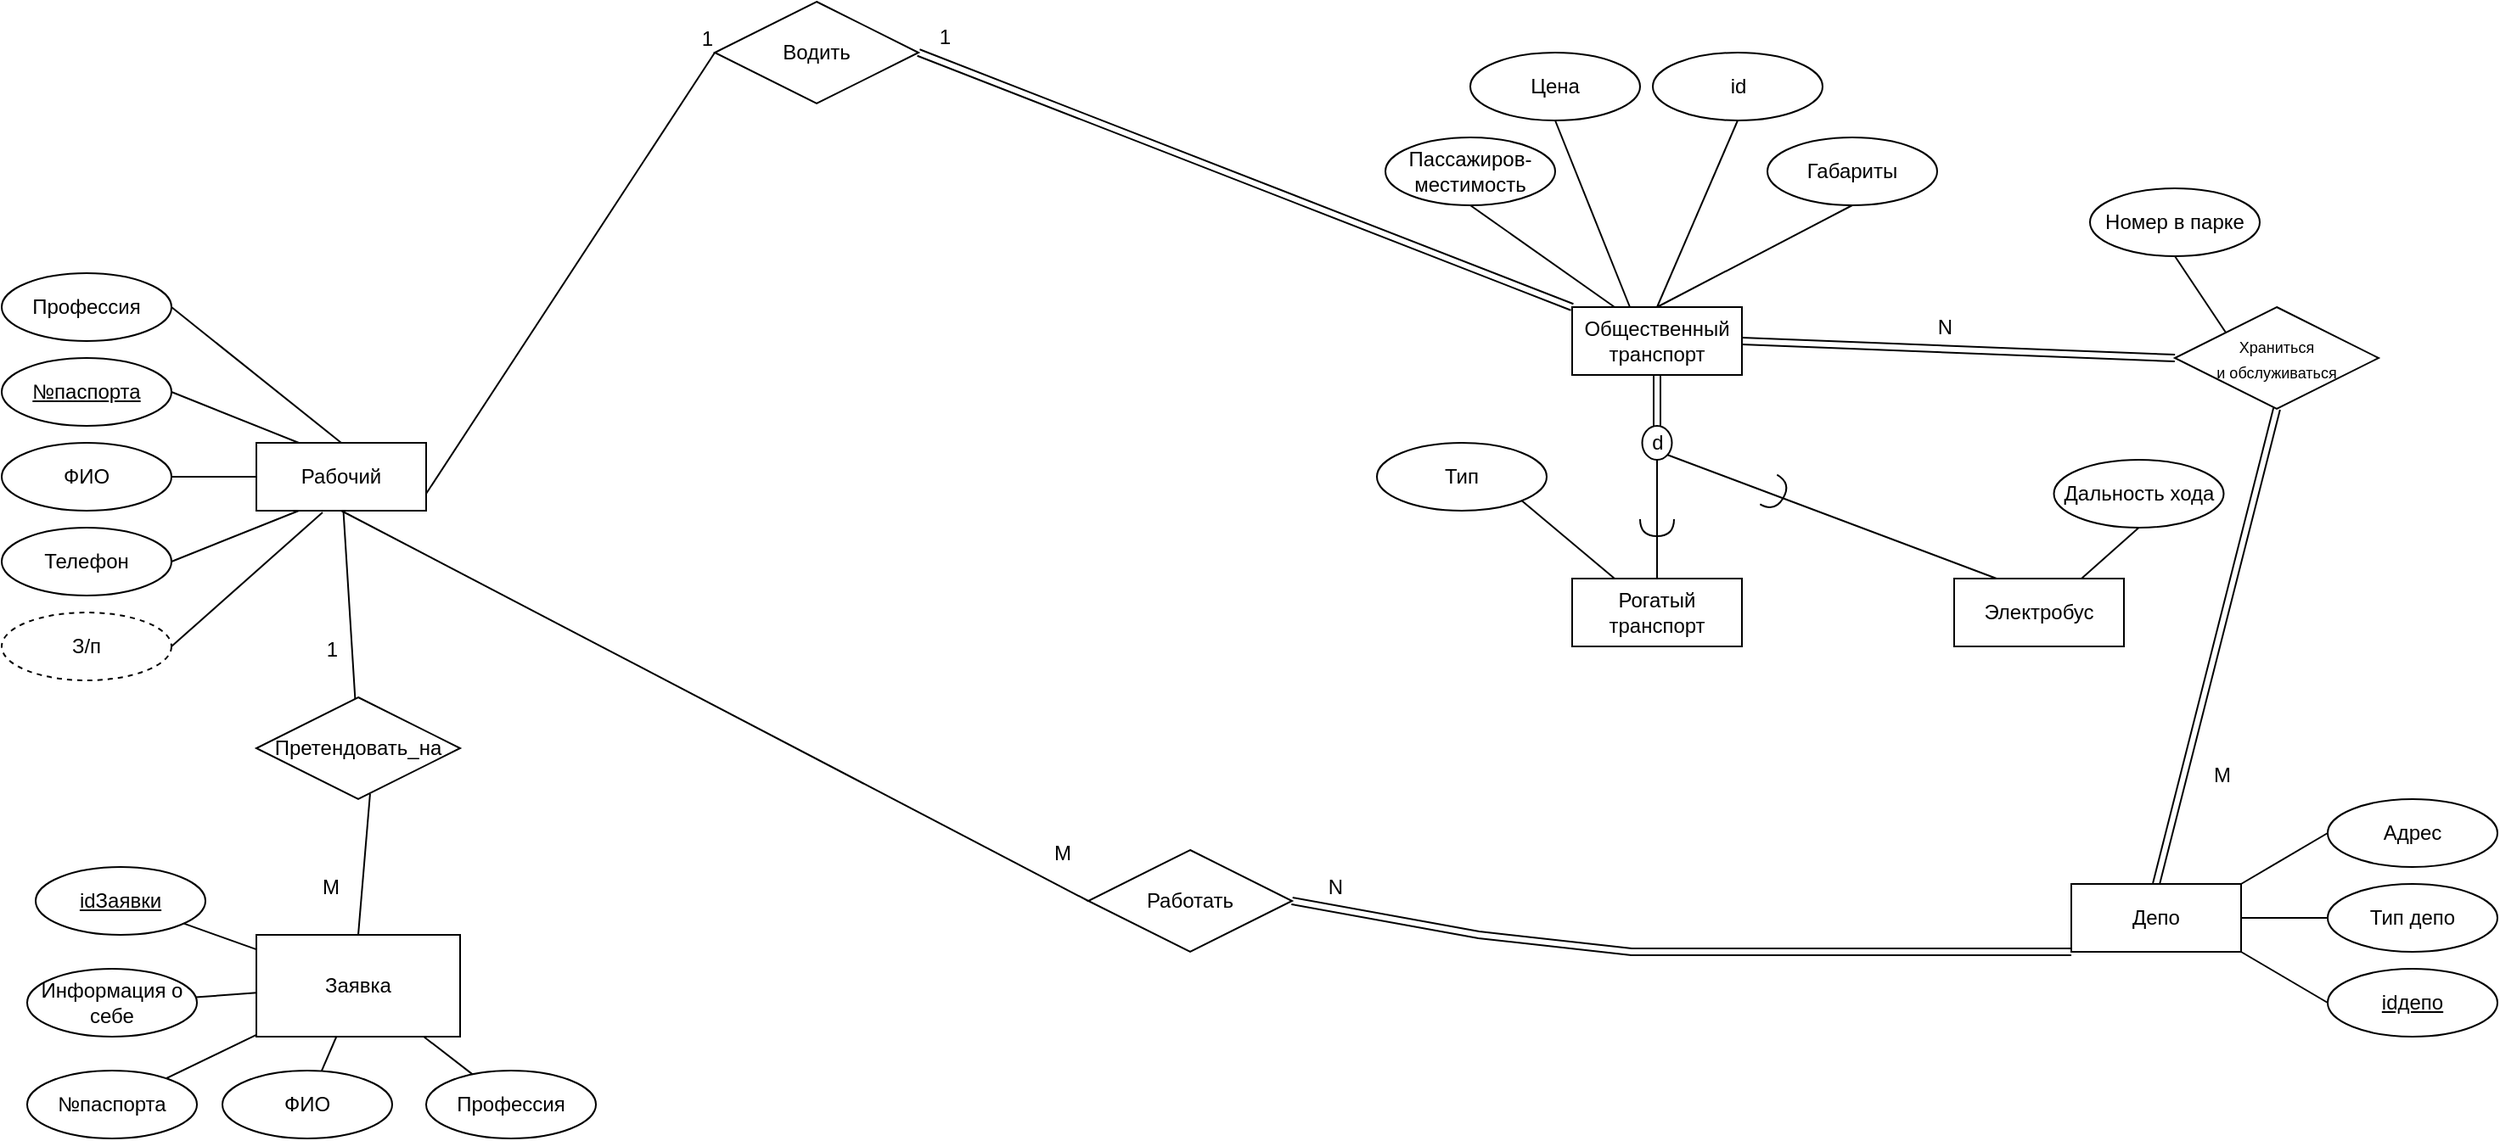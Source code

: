 <mxfile version="15.9.1" type="device"><diagram id="R2lEEEUBdFMjLlhIrx00" name="Page-1"><mxGraphModel dx="2021" dy="546" grid="1" gridSize="10" guides="1" tooltips="1" connect="1" arrows="0" fold="1" page="1" pageScale="1" pageWidth="850" pageHeight="1100" math="0" shadow="0" extFonts="Permanent Marker^https://fonts.googleapis.com/css?family=Permanent+Marker"><root><mxCell id="0"/><mxCell id="1" parent="0"/><mxCell id="TkhLelBwN0ShJ9MCHUi7-2" value="Рогатый транспорт" style="whiteSpace=wrap;html=1;align=center;" parent="1" vertex="1"><mxGeometry x="485" y="560" width="100" height="40" as="geometry"/></mxCell><mxCell id="TkhLelBwN0ShJ9MCHUi7-4" value="Электробус" style="whiteSpace=wrap;html=1;align=center;" parent="1" vertex="1"><mxGeometry x="710" y="560" width="100" height="40" as="geometry"/></mxCell><mxCell id="TkhLelBwN0ShJ9MCHUi7-5" value="Общественный&lt;br&gt;транспорт" style="whiteSpace=wrap;html=1;align=center;" parent="1" vertex="1"><mxGeometry x="485" y="400" width="100" height="40" as="geometry"/></mxCell><mxCell id="LT-h5xW-3P2MxIYUoXDr-1" value="" style="verticalLabelPosition=bottom;verticalAlign=top;html=1;shape=mxgraph.flowchart.on-page_reference;" parent="1" vertex="1"><mxGeometry x="526.25" y="470" width="17.5" height="20" as="geometry"/></mxCell><mxCell id="LT-h5xW-3P2MxIYUoXDr-4" value="" style="endArrow=none;html=1;exitX=0.5;exitY=0;exitDx=0;exitDy=0;entryX=0.5;entryY=1;entryDx=0;entryDy=0;shape=link" parent="1" target="TkhLelBwN0ShJ9MCHUi7-5" edge="1"><mxGeometry width="50" height="50" relative="1" as="geometry"><mxPoint x="535" y="470" as="sourcePoint"/><mxPoint x="550" y="460" as="targetPoint"/></mxGeometry></mxCell><mxCell id="LT-h5xW-3P2MxIYUoXDr-5" value="" style="endArrow=none;html=1;exitX=0.5;exitY=0;exitDx=0;exitDy=0;entryX=0.5;entryY=1;entryDx=0;entryDy=0;" parent="1" source="TkhLelBwN0ShJ9MCHUi7-2" edge="1"><mxGeometry width="50" height="50" relative="1" as="geometry"><mxPoint x="545" y="480" as="sourcePoint"/><mxPoint x="535" y="490" as="targetPoint"/></mxGeometry></mxCell><mxCell id="LT-h5xW-3P2MxIYUoXDr-7" value="" style="endArrow=none;html=1;entryX=0.855;entryY=0.855;entryDx=0;entryDy=0;entryPerimeter=0;exitX=0.25;exitY=0;exitDx=0;exitDy=0;" parent="1" source="TkhLelBwN0ShJ9MCHUi7-4" target="LT-h5xW-3P2MxIYUoXDr-1" edge="1"><mxGeometry width="50" height="50" relative="1" as="geometry"><mxPoint x="690" y="560" as="sourcePoint"/><mxPoint x="538.788" y="497.1" as="targetPoint"/></mxGeometry></mxCell><mxCell id="LT-h5xW-3P2MxIYUoXDr-8" value="d" style="text;html=1;strokeColor=none;fillColor=none;align=center;verticalAlign=middle;whiteSpace=wrap;rounded=0;" parent="1" vertex="1"><mxGeometry x="532.5" y="470" width="5" height="20" as="geometry"/></mxCell><mxCell id="LT-h5xW-3P2MxIYUoXDr-11" value="" style="shape=requiredInterface;html=1;verticalLabelPosition=bottom;rotation=90;" parent="1" vertex="1"><mxGeometry x="530" y="520" width="10" height="20" as="geometry"/></mxCell><mxCell id="LT-h5xW-3P2MxIYUoXDr-12" value="" style="shape=requiredInterface;html=1;verticalLabelPosition=bottom;rotation=30;" parent="1" vertex="1"><mxGeometry x="600" y="500" width="10" height="20" as="geometry"/></mxCell><mxCell id="LT-h5xW-3P2MxIYUoXDr-39" value="Цена" style="ellipse;whiteSpace=wrap;html=1;align=center;" parent="1" vertex="1"><mxGeometry x="425" y="250" width="100" height="40" as="geometry"/></mxCell><mxCell id="LT-h5xW-3P2MxIYUoXDr-41" value="" style="endArrow=none;html=1;entryX=0.5;entryY=1;entryDx=0;entryDy=0;exitX=0.34;exitY=0;exitDx=0;exitDy=0;exitPerimeter=0;" parent="1" source="TkhLelBwN0ShJ9MCHUi7-5" target="LT-h5xW-3P2MxIYUoXDr-39" edge="1"><mxGeometry width="50" height="50" relative="1" as="geometry"><mxPoint x="830" y="170" as="sourcePoint"/><mxPoint x="880" y="120" as="targetPoint"/></mxGeometry></mxCell><mxCell id="LT-h5xW-3P2MxIYUoXDr-43" value="Пассажиров-местимость" style="ellipse;whiteSpace=wrap;html=1;align=center;" parent="1" vertex="1"><mxGeometry x="375" y="300" width="100" height="40" as="geometry"/></mxCell><mxCell id="LT-h5xW-3P2MxIYUoXDr-44" value="" style="endArrow=none;html=1;rounded=0;exitX=0.5;exitY=1;exitDx=0;exitDy=0;entryX=0.25;entryY=0;entryDx=0;entryDy=0;" parent="1" source="LT-h5xW-3P2MxIYUoXDr-43" target="TkhLelBwN0ShJ9MCHUi7-5" edge="1"><mxGeometry relative="1" as="geometry"><mxPoint x="370" y="400" as="sourcePoint"/><mxPoint x="530" y="400" as="targetPoint"/></mxGeometry></mxCell><mxCell id="LT-h5xW-3P2MxIYUoXDr-45" value="Дальность хода" style="ellipse;whiteSpace=wrap;html=1;align=center;" parent="1" vertex="1"><mxGeometry x="768.75" y="490" width="100" height="40" as="geometry"/></mxCell><mxCell id="LT-h5xW-3P2MxIYUoXDr-46" value="" style="endArrow=none;html=1;rounded=0;exitX=0.5;exitY=1;exitDx=0;exitDy=0;entryX=0.75;entryY=0;entryDx=0;entryDy=0;" parent="1" source="LT-h5xW-3P2MxIYUoXDr-45" target="TkhLelBwN0ShJ9MCHUi7-4" edge="1"><mxGeometry relative="1" as="geometry"><mxPoint x="800" y="730" as="sourcePoint"/><mxPoint x="960" y="730" as="targetPoint"/></mxGeometry></mxCell><mxCell id="LT-h5xW-3P2MxIYUoXDr-107" value="Депо" style="whiteSpace=wrap;html=1;align=center;" parent="1" vertex="1"><mxGeometry x="779" y="740" width="100" height="40" as="geometry"/></mxCell><mxCell id="LT-h5xW-3P2MxIYUoXDr-108" value="&lt;font style=&quot;font-size: 9px&quot;&gt;Храниться&lt;br&gt;и обслуживаться&lt;/font&gt;" style="shape=rhombus;perimeter=rhombusPerimeter;whiteSpace=wrap;html=1;align=center;" parent="1" vertex="1"><mxGeometry x="840" y="400" width="120" height="60" as="geometry"/></mxCell><mxCell id="LT-h5xW-3P2MxIYUoXDr-109" value="Адрес" style="ellipse;whiteSpace=wrap;html=1;align=center;" parent="1" vertex="1"><mxGeometry x="930" y="690" width="100" height="40" as="geometry"/></mxCell><mxCell id="LT-h5xW-3P2MxIYUoXDr-110" value="Тип депо" style="ellipse;whiteSpace=wrap;html=1;align=center;" parent="1" vertex="1"><mxGeometry x="930" y="740" width="100" height="40" as="geometry"/></mxCell><mxCell id="LT-h5xW-3P2MxIYUoXDr-111" value="&lt;u&gt;idдепо&lt;/u&gt;" style="ellipse;whiteSpace=wrap;html=1;align=center;" parent="1" vertex="1"><mxGeometry x="930" y="790" width="100" height="40" as="geometry"/></mxCell><mxCell id="LT-h5xW-3P2MxIYUoXDr-112" value="" style="endArrow=none;html=1;exitX=1;exitY=0;exitDx=0;exitDy=0;entryX=0;entryY=0.5;entryDx=0;entryDy=0;" parent="1" source="LT-h5xW-3P2MxIYUoXDr-107" target="LT-h5xW-3P2MxIYUoXDr-109" edge="1"><mxGeometry width="50" height="50" relative="1" as="geometry"><mxPoint x="900" y="760" as="sourcePoint"/><mxPoint x="970" y="590" as="targetPoint"/></mxGeometry></mxCell><mxCell id="LT-h5xW-3P2MxIYUoXDr-113" value="" style="endArrow=none;html=1;rounded=0;exitX=1;exitY=0.5;exitDx=0;exitDy=0;entryX=0;entryY=0.5;entryDx=0;entryDy=0;" parent="1" source="LT-h5xW-3P2MxIYUoXDr-107" target="LT-h5xW-3P2MxIYUoXDr-110" edge="1"><mxGeometry relative="1" as="geometry"><mxPoint x="900" y="770" as="sourcePoint"/><mxPoint x="840" y="880" as="targetPoint"/></mxGeometry></mxCell><mxCell id="LT-h5xW-3P2MxIYUoXDr-114" value="" style="endArrow=none;html=1;rounded=0;exitX=1;exitY=1;exitDx=0;exitDy=0;entryX=0;entryY=0.5;entryDx=0;entryDy=0;" parent="1" source="LT-h5xW-3P2MxIYUoXDr-107" target="LT-h5xW-3P2MxIYUoXDr-111" edge="1"><mxGeometry relative="1" as="geometry"><mxPoint x="900" y="780" as="sourcePoint"/><mxPoint x="954.645" y="785.858" as="targetPoint"/></mxGeometry></mxCell><mxCell id="LT-h5xW-3P2MxIYUoXDr-117" value="" style="shape=link;html=1;rounded=0;exitX=0.5;exitY=0;exitDx=0;exitDy=0;entryX=0.5;entryY=1;entryDx=0;entryDy=0;" parent="1" source="LT-h5xW-3P2MxIYUoXDr-107" target="LT-h5xW-3P2MxIYUoXDr-108" edge="1"><mxGeometry relative="1" as="geometry"><mxPoint x="595" y="430" as="sourcePoint"/><mxPoint x="779" y="455" as="targetPoint"/></mxGeometry></mxCell><mxCell id="LT-h5xW-3P2MxIYUoXDr-118" value="M" style="resizable=0;html=1;align=right;verticalAlign=bottom;" parent="LT-h5xW-3P2MxIYUoXDr-117" connectable="0" vertex="1"><mxGeometry x="1" relative="1" as="geometry"><mxPoint x="-26.52" y="225.1" as="offset"/></mxGeometry></mxCell><mxCell id="LT-h5xW-3P2MxIYUoXDr-119" value="" style="shape=link;html=1;rounded=0;exitX=0;exitY=0.5;exitDx=0;exitDy=0;entryX=1;entryY=0.5;entryDx=0;entryDy=0;" parent="1" source="LT-h5xW-3P2MxIYUoXDr-108" target="TkhLelBwN0ShJ9MCHUi7-5" edge="1"><mxGeometry relative="1" as="geometry"><mxPoint x="829" y="540" as="sourcePoint"/><mxPoint x="795" y="570" as="targetPoint"/></mxGeometry></mxCell><mxCell id="LT-h5xW-3P2MxIYUoXDr-120" value="N" style="resizable=0;html=1;align=right;verticalAlign=bottom;" parent="1" connectable="0" vertex="1"><mxGeometry x="709.997" y="420.002" as="geometry"/></mxCell><mxCell id="orUIVPI3H7TTHEGVRVJx-1" value="Рабочий" style="whiteSpace=wrap;html=1;align=center;" parent="1" vertex="1"><mxGeometry x="-290" y="480" width="100" height="40" as="geometry"/></mxCell><mxCell id="orUIVPI3H7TTHEGVRVJx-2" value="№паспорта" style="ellipse;whiteSpace=wrap;html=1;align=center;fontStyle=4;" parent="1" vertex="1"><mxGeometry x="-440" y="430" width="100" height="40" as="geometry"/></mxCell><mxCell id="orUIVPI3H7TTHEGVRVJx-3" value="ФИО" style="ellipse;whiteSpace=wrap;html=1;align=center;" parent="1" vertex="1"><mxGeometry x="-440" y="480" width="100" height="40" as="geometry"/></mxCell><mxCell id="orUIVPI3H7TTHEGVRVJx-4" value="Телефон" style="ellipse;whiteSpace=wrap;html=1;align=center;" parent="1" vertex="1"><mxGeometry x="-440" y="530" width="100" height="40" as="geometry"/></mxCell><mxCell id="orUIVPI3H7TTHEGVRVJx-5" value="Водить" style="shape=rhombus;perimeter=rhombusPerimeter;whiteSpace=wrap;html=1;align=center;" parent="1" vertex="1"><mxGeometry x="-20" y="220" width="120" height="60" as="geometry"/></mxCell><mxCell id="orUIVPI3H7TTHEGVRVJx-7" value="" style="endArrow=none;html=1;rounded=0;exitX=1;exitY=0.75;exitDx=0;exitDy=0;entryX=0;entryY=0.5;entryDx=0;entryDy=0;" parent="1" source="orUIVPI3H7TTHEGVRVJx-1" target="orUIVPI3H7TTHEGVRVJx-5" edge="1"><mxGeometry relative="1" as="geometry"><mxPoint x="-440" y="310" as="sourcePoint"/><mxPoint x="-280" y="310" as="targetPoint"/></mxGeometry></mxCell><mxCell id="orUIVPI3H7TTHEGVRVJx-8" value="1" style="resizable=0;html=1;align=right;verticalAlign=bottom;" parent="orUIVPI3H7TTHEGVRVJx-7" connectable="0" vertex="1"><mxGeometry x="1" relative="1" as="geometry"/></mxCell><mxCell id="orUIVPI3H7TTHEGVRVJx-9" value="" style="shape=link;html=1;rounded=0;exitX=1;exitY=0.5;exitDx=0;exitDy=0;entryX=0;entryY=0;entryDx=0;entryDy=0;" parent="1" source="orUIVPI3H7TTHEGVRVJx-5" target="TkhLelBwN0ShJ9MCHUi7-5" edge="1"><mxGeometry relative="1" as="geometry"><mxPoint x="60" y="390" as="sourcePoint"/><mxPoint x="220" y="390" as="targetPoint"/></mxGeometry></mxCell><mxCell id="orUIVPI3H7TTHEGVRVJx-10" value="1" style="resizable=0;html=1;align=right;verticalAlign=bottom;" parent="orUIVPI3H7TTHEGVRVJx-9" connectable="0" vertex="1"><mxGeometry x="1" relative="1" as="geometry"><mxPoint x="-365" y="-150" as="offset"/></mxGeometry></mxCell><mxCell id="orUIVPI3H7TTHEGVRVJx-16" value="Работать" style="shape=rhombus;perimeter=rhombusPerimeter;whiteSpace=wrap;html=1;align=center;" parent="1" vertex="1"><mxGeometry x="200" y="720" width="120" height="60" as="geometry"/></mxCell><mxCell id="orUIVPI3H7TTHEGVRVJx-17" value="" style="endArrow=none;html=1;rounded=0;exitX=0.5;exitY=1;exitDx=0;exitDy=0;entryX=0;entryY=0.5;entryDx=0;entryDy=0;" parent="1" source="orUIVPI3H7TTHEGVRVJx-1" target="orUIVPI3H7TTHEGVRVJx-16" edge="1"><mxGeometry relative="1" as="geometry"><mxPoint x="-500" y="300" as="sourcePoint"/><mxPoint x="-190" y="410" as="targetPoint"/></mxGeometry></mxCell><mxCell id="orUIVPI3H7TTHEGVRVJx-18" value="М" style="resizable=0;html=1;align=right;verticalAlign=bottom;" parent="orUIVPI3H7TTHEGVRVJx-17" connectable="0" vertex="1"><mxGeometry x="1" relative="1" as="geometry"><mxPoint x="-10" y="-20" as="offset"/></mxGeometry></mxCell><mxCell id="orUIVPI3H7TTHEGVRVJx-19" value="" style="shape=link;html=1;rounded=0;exitX=1;exitY=0.5;exitDx=0;exitDy=0;entryX=0;entryY=1;entryDx=0;entryDy=0;" parent="1" source="orUIVPI3H7TTHEGVRVJx-16" target="LT-h5xW-3P2MxIYUoXDr-107" edge="1"><mxGeometry relative="1" as="geometry"><mxPoint x="-70" y="410" as="sourcePoint"/><mxPoint x="495" y="410" as="targetPoint"/><Array as="points"><mxPoint x="430" y="770"/><mxPoint x="520" y="780"/></Array></mxGeometry></mxCell><mxCell id="orUIVPI3H7TTHEGVRVJx-20" value="N" style="resizable=0;html=1;align=right;verticalAlign=bottom;" parent="orUIVPI3H7TTHEGVRVJx-19" connectable="0" vertex="1"><mxGeometry x="1" relative="1" as="geometry"><mxPoint x="-429" y="-30" as="offset"/></mxGeometry></mxCell><mxCell id="orUIVPI3H7TTHEGVRVJx-22" value="" style="endArrow=none;html=1;exitX=1;exitY=0.5;exitDx=0;exitDy=0;entryX=0.25;entryY=0;entryDx=0;entryDy=0;" parent="1" source="orUIVPI3H7TTHEGVRVJx-2" target="orUIVPI3H7TTHEGVRVJx-1" edge="1"><mxGeometry width="50" height="50" relative="1" as="geometry"><mxPoint x="-610" y="220" as="sourcePoint"/><mxPoint x="-560" y="170" as="targetPoint"/></mxGeometry></mxCell><mxCell id="orUIVPI3H7TTHEGVRVJx-23" value="" style="endArrow=none;html=1;exitX=1;exitY=0.5;exitDx=0;exitDy=0;entryX=0;entryY=0.5;entryDx=0;entryDy=0;" parent="1" source="orUIVPI3H7TTHEGVRVJx-3" target="orUIVPI3H7TTHEGVRVJx-1" edge="1"><mxGeometry width="50" height="50" relative="1" as="geometry"><mxPoint x="-640" y="240.0" as="sourcePoint"/><mxPoint x="-575" y="270.0" as="targetPoint"/></mxGeometry></mxCell><mxCell id="orUIVPI3H7TTHEGVRVJx-24" value="" style="endArrow=none;html=1;exitX=1;exitY=0.5;exitDx=0;exitDy=0;entryX=0.25;entryY=1;entryDx=0;entryDy=0;" parent="1" source="orUIVPI3H7TTHEGVRVJx-4" target="orUIVPI3H7TTHEGVRVJx-1" edge="1"><mxGeometry width="50" height="50" relative="1" as="geometry"><mxPoint x="-640" y="290.0" as="sourcePoint"/><mxPoint x="-600" y="290.0" as="targetPoint"/></mxGeometry></mxCell><mxCell id="orUIVPI3H7TTHEGVRVJx-25" value="З/п" style="ellipse;whiteSpace=wrap;html=1;align=center;dashed=1;" parent="1" vertex="1"><mxGeometry x="-440" y="580" width="100" height="40" as="geometry"/></mxCell><mxCell id="orUIVPI3H7TTHEGVRVJx-26" value="" style="endArrow=none;html=1;exitX=1;exitY=0.5;exitDx=0;exitDy=0;entryX=0.39;entryY=1.025;entryDx=0;entryDy=0;entryPerimeter=0;" parent="1" source="orUIVPI3H7TTHEGVRVJx-25" target="orUIVPI3H7TTHEGVRVJx-1" edge="1"><mxGeometry width="50" height="50" relative="1" as="geometry"><mxPoint x="-620" y="580" as="sourcePoint"/><mxPoint x="-570" y="530" as="targetPoint"/></mxGeometry></mxCell><mxCell id="orUIVPI3H7TTHEGVRVJx-28" value="Профессия" style="ellipse;whiteSpace=wrap;html=1;align=center;" parent="1" vertex="1"><mxGeometry x="-440" y="380" width="100" height="40" as="geometry"/></mxCell><mxCell id="orUIVPI3H7TTHEGVRVJx-29" value="" style="endArrow=none;html=1;rounded=0;exitX=1;exitY=0.5;exitDx=0;exitDy=0;entryX=0.5;entryY=0;entryDx=0;entryDy=0;" parent="1" source="orUIVPI3H7TTHEGVRVJx-28" target="orUIVPI3H7TTHEGVRVJx-1" edge="1"><mxGeometry relative="1" as="geometry"><mxPoint x="-610" y="160" as="sourcePoint"/><mxPoint x="-450" y="160" as="targetPoint"/></mxGeometry></mxCell><mxCell id="jB3pkvXYnZ5tWnIU8nM2-4" value="id" style="ellipse;whiteSpace=wrap;html=1;align=center;" parent="1" vertex="1"><mxGeometry x="532.5" y="250" width="100" height="40" as="geometry"/></mxCell><mxCell id="jB3pkvXYnZ5tWnIU8nM2-8" value="" style="endArrow=none;html=1;entryX=0.5;entryY=0;entryDx=0;entryDy=0;exitX=0.5;exitY=1;exitDx=0;exitDy=0;" parent="1" source="jB3pkvXYnZ5tWnIU8nM2-4" target="TkhLelBwN0ShJ9MCHUi7-5" edge="1"><mxGeometry width="50" height="50" relative="1" as="geometry"><mxPoint x="285" y="640" as="sourcePoint"/><mxPoint x="325" y="610" as="targetPoint"/></mxGeometry></mxCell><mxCell id="g-y_GEBHIze3cTXlRg29-3" value="Габариты" style="ellipse;whiteSpace=wrap;html=1;align=center;" parent="1" vertex="1"><mxGeometry x="600" y="300" width="100" height="40" as="geometry"/></mxCell><mxCell id="g-y_GEBHIze3cTXlRg29-4" value="" style="endArrow=none;html=1;rounded=0;exitX=0.5;exitY=1;exitDx=0;exitDy=0;entryX=0.5;entryY=0;entryDx=0;entryDy=0;" parent="1" source="g-y_GEBHIze3cTXlRg29-3" target="TkhLelBwN0ShJ9MCHUi7-5" edge="1"><mxGeometry relative="1" as="geometry"><mxPoint x="486.25" y="370.0" as="sourcePoint"/><mxPoint x="520" y="410.0" as="targetPoint"/></mxGeometry></mxCell><mxCell id="g-y_GEBHIze3cTXlRg29-6" value="Тип" style="ellipse;margin=3;whiteSpace=wrap;html=1;align=center;" parent="1" vertex="1"><mxGeometry x="370" y="480" width="100" height="40" as="geometry"/></mxCell><mxCell id="g-y_GEBHIze3cTXlRg29-7" value="" style="endArrow=none;html=1;entryX=0.25;entryY=0;entryDx=0;entryDy=0;exitX=1;exitY=1;exitDx=0;exitDy=0;" parent="1" source="g-y_GEBHIze3cTXlRg29-6" target="TkhLelBwN0ShJ9MCHUi7-2" edge="1"><mxGeometry width="50" height="50" relative="1" as="geometry"><mxPoint x="265.0" y="830" as="sourcePoint"/><mxPoint x="310.0" y="830" as="targetPoint"/></mxGeometry></mxCell><mxCell id="4jnvPbi7J5ldBdt6xZff-3" value="Номер в парке" style="ellipse;whiteSpace=wrap;html=1;align=center;" parent="1" vertex="1"><mxGeometry x="790" y="330" width="100" height="40" as="geometry"/></mxCell><mxCell id="4jnvPbi7J5ldBdt6xZff-4" value="" style="endArrow=none;html=1;rounded=0;exitX=0.5;exitY=1;exitDx=0;exitDy=0;entryX=0;entryY=0;entryDx=0;entryDy=0;" parent="1" source="4jnvPbi7J5ldBdt6xZff-3" target="LT-h5xW-3P2MxIYUoXDr-108" edge="1"><mxGeometry relative="1" as="geometry"><mxPoint x="699" y="360.0" as="sourcePoint"/><mxPoint x="905" y="400" as="targetPoint"/></mxGeometry></mxCell><mxCell id="-dWXY-Wu8EA8LdszJeCf-1" value="Заявка" style="rounded=0;whiteSpace=wrap;html=1;" vertex="1" parent="1"><mxGeometry x="-290" y="770" width="120" height="60" as="geometry"/></mxCell><mxCell id="-dWXY-Wu8EA8LdszJeCf-2" value="idЗаявки" style="ellipse;whiteSpace=wrap;html=1;align=center;fontStyle=4;" vertex="1" parent="1"><mxGeometry x="-420" y="730" width="100" height="40" as="geometry"/></mxCell><mxCell id="-dWXY-Wu8EA8LdszJeCf-3" value="Информация о себе" style="ellipse;whiteSpace=wrap;html=1;align=center;" vertex="1" parent="1"><mxGeometry x="-425" y="790" width="100" height="40" as="geometry"/></mxCell><mxCell id="-dWXY-Wu8EA8LdszJeCf-4" value="№паспорта" style="ellipse;whiteSpace=wrap;html=1;align=center;" vertex="1" parent="1"><mxGeometry x="-425" y="850" width="100" height="40" as="geometry"/></mxCell><mxCell id="-dWXY-Wu8EA8LdszJeCf-5" value="ФИО" style="ellipse;whiteSpace=wrap;html=1;align=center;" vertex="1" parent="1"><mxGeometry x="-310" y="850" width="100" height="40" as="geometry"/></mxCell><mxCell id="-dWXY-Wu8EA8LdszJeCf-6" value="Профессия" style="ellipse;whiteSpace=wrap;html=1;align=center;" vertex="1" parent="1"><mxGeometry x="-190" y="850" width="100" height="40" as="geometry"/></mxCell><mxCell id="-dWXY-Wu8EA8LdszJeCf-7" value="Претендовать_на" style="shape=rhombus;perimeter=rhombusPerimeter;whiteSpace=wrap;html=1;align=center;" vertex="1" parent="1"><mxGeometry x="-290" y="630" width="120" height="60" as="geometry"/></mxCell><mxCell id="-dWXY-Wu8EA8LdszJeCf-9" value="" style="endArrow=none;html=1;rounded=0;" edge="1" parent="1" source="orUIVPI3H7TTHEGVRVJx-1" target="-dWXY-Wu8EA8LdszJeCf-7"><mxGeometry relative="1" as="geometry"><mxPoint x="-230" y="530" as="sourcePoint"/><mxPoint x="210" y="760" as="targetPoint"/></mxGeometry></mxCell><mxCell id="-dWXY-Wu8EA8LdszJeCf-10" value="1" style="resizable=0;html=1;align=right;verticalAlign=bottom;" connectable="0" vertex="1" parent="-dWXY-Wu8EA8LdszJeCf-9"><mxGeometry x="1" relative="1" as="geometry"><mxPoint x="-10" y="-20" as="offset"/></mxGeometry></mxCell><mxCell id="-dWXY-Wu8EA8LdszJeCf-11" value="" style="endArrow=none;html=1;rounded=0;exitX=0.558;exitY=0.95;exitDx=0;exitDy=0;entryX=0.5;entryY=0;entryDx=0;entryDy=0;exitPerimeter=0;" edge="1" parent="1" source="-dWXY-Wu8EA8LdszJeCf-7" target="-dWXY-Wu8EA8LdszJeCf-1"><mxGeometry relative="1" as="geometry"><mxPoint x="-230" y="530" as="sourcePoint"/><mxPoint x="210" y="760" as="targetPoint"/></mxGeometry></mxCell><mxCell id="-dWXY-Wu8EA8LdszJeCf-12" value="М" style="resizable=0;html=1;align=right;verticalAlign=bottom;" connectable="0" vertex="1" parent="-dWXY-Wu8EA8LdszJeCf-11"><mxGeometry x="1" relative="1" as="geometry"><mxPoint x="-10" y="-20" as="offset"/></mxGeometry></mxCell><mxCell id="-dWXY-Wu8EA8LdszJeCf-13" value="" style="endArrow=none;html=1;rounded=0;" edge="1" parent="1" source="-dWXY-Wu8EA8LdszJeCf-1" target="-dWXY-Wu8EA8LdszJeCf-2"><mxGeometry width="50" height="50" relative="1" as="geometry"><mxPoint x="-60" y="680" as="sourcePoint"/><mxPoint x="-10" y="630" as="targetPoint"/></mxGeometry></mxCell><mxCell id="-dWXY-Wu8EA8LdszJeCf-14" value="" style="endArrow=none;html=1;rounded=0;" edge="1" parent="1" source="-dWXY-Wu8EA8LdszJeCf-3" target="-dWXY-Wu8EA8LdszJeCf-1"><mxGeometry width="50" height="50" relative="1" as="geometry"><mxPoint x="-60" y="680" as="sourcePoint"/><mxPoint x="-10" y="630" as="targetPoint"/></mxGeometry></mxCell><mxCell id="-dWXY-Wu8EA8LdszJeCf-15" value="" style="endArrow=none;html=1;rounded=0;" edge="1" parent="1" source="-dWXY-Wu8EA8LdszJeCf-4" target="-dWXY-Wu8EA8LdszJeCf-1"><mxGeometry width="50" height="50" relative="1" as="geometry"><mxPoint x="-60" y="970" as="sourcePoint"/><mxPoint x="-10" y="920" as="targetPoint"/></mxGeometry></mxCell><mxCell id="-dWXY-Wu8EA8LdszJeCf-16" value="" style="endArrow=none;html=1;rounded=0;" edge="1" parent="1" source="-dWXY-Wu8EA8LdszJeCf-5" target="-dWXY-Wu8EA8LdszJeCf-1"><mxGeometry width="50" height="50" relative="1" as="geometry"><mxPoint x="-333.083" y="864.605" as="sourcePoint"/><mxPoint x="-280" y="838.966" as="targetPoint"/></mxGeometry></mxCell><mxCell id="-dWXY-Wu8EA8LdszJeCf-17" value="" style="endArrow=none;html=1;rounded=0;" edge="1" parent="1" source="-dWXY-Wu8EA8LdszJeCf-6" target="-dWXY-Wu8EA8LdszJeCf-1"><mxGeometry width="50" height="50" relative="1" as="geometry"><mxPoint x="-241.62" y="860.283" as="sourcePoint"/><mxPoint x="-232.857" y="840" as="targetPoint"/></mxGeometry></mxCell></root></mxGraphModel></diagram></mxfile>